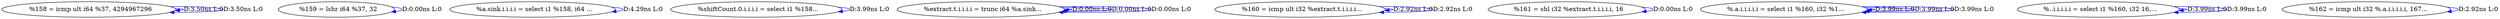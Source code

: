 digraph {
Node0x330c800[label="  %158 = icmp ult i64 %37, 4294967296"];
Node0x330c800 -> Node0x330c800[label="D:3.50ns L:0",color=blue];
Node0x330c800 -> Node0x330c800[label="D:3.50ns L:0",color=blue];
Node0x330c8e0[label="  %159 = lshr i64 %37, 32"];
Node0x330c8e0 -> Node0x330c8e0[label="D:0.00ns L:0",color=blue];
Node0x3342b00[label="  %a.sink.i.i.i.i = select i1 %158, i64 ..."];
Node0x3342b00 -> Node0x3342b00[label="D:4.29ns L:0",color=blue];
Node0x3342be0[label="  %shiftCount.0.i.i.i.i = select i1 %158..."];
Node0x3342be0 -> Node0x3342be0[label="D:3.99ns L:0",color=blue];
Node0x3342cc0[label="  %extract.t.i.i.i.i = trunc i64 %a.sink..."];
Node0x3342cc0 -> Node0x3342cc0[label="D:0.00ns L:0",color=blue];
Node0x3342cc0 -> Node0x3342cc0[label="D:0.00ns L:0",color=blue];
Node0x3342cc0 -> Node0x3342cc0[label="D:0.00ns L:0",color=blue];
Node0x3342da0[label="  %160 = icmp ult i32 %extract.t.i.i.i.i..."];
Node0x3342da0 -> Node0x3342da0[label="D:2.92ns L:0",color=blue];
Node0x3342da0 -> Node0x3342da0[label="D:2.92ns L:0",color=blue];
Node0x3342e80[label="  %161 = shl i32 %extract.t.i.i.i.i, 16"];
Node0x3342e80 -> Node0x3342e80[label="D:0.00ns L:0",color=blue];
Node0x3342f60[label="  %.a.i.i.i.i.i = select i1 %160, i32 %1..."];
Node0x3342f60 -> Node0x3342f60[label="D:3.99ns L:0",color=blue];
Node0x3342f60 -> Node0x3342f60[label="D:3.99ns L:0",color=blue];
Node0x3342f60 -> Node0x3342f60[label="D:3.99ns L:0",color=blue];
Node0x3343040[label="  %..i.i.i.i.i = select i1 %160, i32 16,..."];
Node0x3343040 -> Node0x3343040[label="D:3.99ns L:0",color=blue];
Node0x3343040 -> Node0x3343040[label="D:3.99ns L:0",color=blue];
Node0x3343120[label="  %162 = icmp ult i32 %.a.i.i.i.i.i, 167..."];
Node0x3343120 -> Node0x3343120[label="D:2.92ns L:0",color=blue];
}
